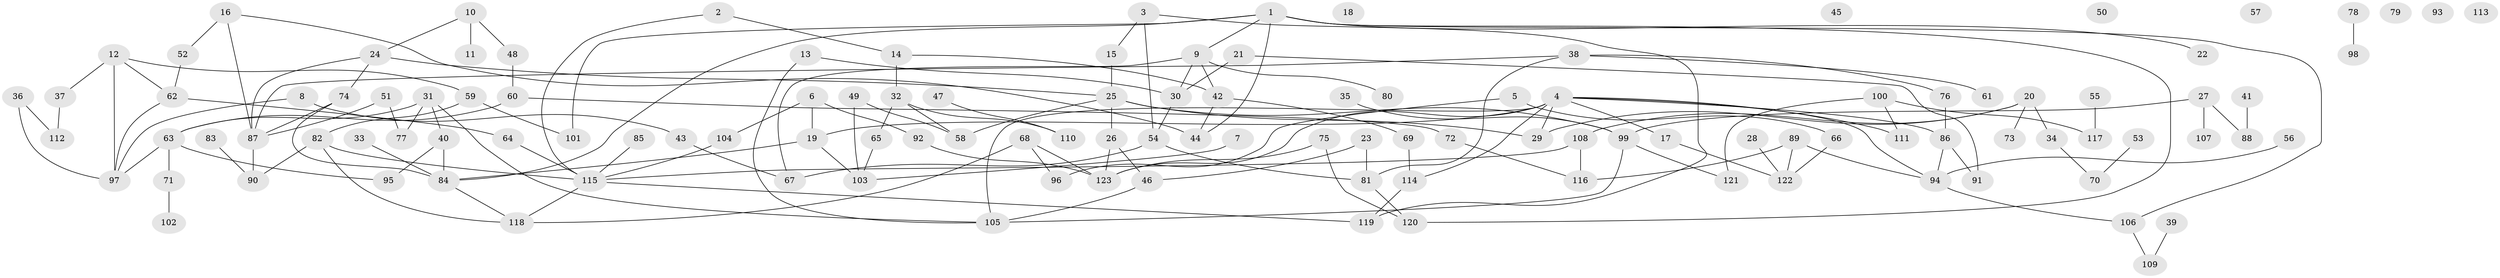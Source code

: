 // coarse degree distribution, {3: 0.20689655172413793, 8: 0.06896551724137931, 7: 0.034482758620689655, 1: 0.1724137931034483, 5: 0.13793103448275862, 9: 0.034482758620689655, 2: 0.20689655172413793, 11: 0.034482758620689655, 12: 0.034482758620689655, 4: 0.034482758620689655, 6: 0.034482758620689655}
// Generated by graph-tools (version 1.1) at 2025/35/03/04/25 23:35:43]
// undirected, 123 vertices, 161 edges
graph export_dot {
  node [color=gray90,style=filled];
  1;
  2;
  3;
  4;
  5;
  6;
  7;
  8;
  9;
  10;
  11;
  12;
  13;
  14;
  15;
  16;
  17;
  18;
  19;
  20;
  21;
  22;
  23;
  24;
  25;
  26;
  27;
  28;
  29;
  30;
  31;
  32;
  33;
  34;
  35;
  36;
  37;
  38;
  39;
  40;
  41;
  42;
  43;
  44;
  45;
  46;
  47;
  48;
  49;
  50;
  51;
  52;
  53;
  54;
  55;
  56;
  57;
  58;
  59;
  60;
  61;
  62;
  63;
  64;
  65;
  66;
  67;
  68;
  69;
  70;
  71;
  72;
  73;
  74;
  75;
  76;
  77;
  78;
  79;
  80;
  81;
  82;
  83;
  84;
  85;
  86;
  87;
  88;
  89;
  90;
  91;
  92;
  93;
  94;
  95;
  96;
  97;
  98;
  99;
  100;
  101;
  102;
  103;
  104;
  105;
  106;
  107;
  108;
  109;
  110;
  111;
  112;
  113;
  114;
  115;
  116;
  117;
  118;
  119;
  120;
  121;
  122;
  123;
  1 -- 9;
  1 -- 22;
  1 -- 44;
  1 -- 84;
  1 -- 101;
  1 -- 106;
  1 -- 120;
  2 -- 14;
  2 -- 115;
  3 -- 15;
  3 -- 54;
  3 -- 119;
  4 -- 17;
  4 -- 19;
  4 -- 29;
  4 -- 86;
  4 -- 94;
  4 -- 105;
  4 -- 111;
  4 -- 114;
  4 -- 123;
  5 -- 66;
  5 -- 96;
  6 -- 19;
  6 -- 92;
  6 -- 104;
  7 -- 103;
  8 -- 43;
  8 -- 97;
  9 -- 30;
  9 -- 42;
  9 -- 67;
  9 -- 80;
  10 -- 11;
  10 -- 24;
  10 -- 48;
  12 -- 37;
  12 -- 59;
  12 -- 62;
  12 -- 97;
  13 -- 30;
  13 -- 105;
  14 -- 32;
  14 -- 42;
  15 -- 25;
  16 -- 44;
  16 -- 52;
  16 -- 87;
  17 -- 122;
  19 -- 84;
  19 -- 103;
  20 -- 29;
  20 -- 34;
  20 -- 73;
  20 -- 108;
  21 -- 30;
  21 -- 91;
  23 -- 46;
  23 -- 81;
  24 -- 25;
  24 -- 74;
  24 -- 87;
  25 -- 26;
  25 -- 29;
  25 -- 58;
  25 -- 99;
  26 -- 46;
  26 -- 123;
  27 -- 88;
  27 -- 99;
  27 -- 107;
  28 -- 122;
  30 -- 54;
  31 -- 40;
  31 -- 63;
  31 -- 77;
  31 -- 105;
  32 -- 58;
  32 -- 65;
  32 -- 110;
  33 -- 84;
  34 -- 70;
  35 -- 99;
  36 -- 97;
  36 -- 112;
  37 -- 112;
  38 -- 61;
  38 -- 76;
  38 -- 81;
  38 -- 87;
  39 -- 109;
  40 -- 84;
  40 -- 95;
  41 -- 88;
  42 -- 44;
  42 -- 69;
  43 -- 67;
  46 -- 105;
  47 -- 110;
  48 -- 60;
  49 -- 58;
  49 -- 103;
  51 -- 77;
  51 -- 87;
  52 -- 62;
  53 -- 70;
  54 -- 67;
  54 -- 81;
  55 -- 117;
  56 -- 94;
  59 -- 82;
  59 -- 101;
  60 -- 63;
  60 -- 72;
  62 -- 64;
  62 -- 97;
  63 -- 71;
  63 -- 95;
  63 -- 97;
  64 -- 115;
  65 -- 103;
  66 -- 122;
  68 -- 96;
  68 -- 118;
  68 -- 123;
  69 -- 114;
  71 -- 102;
  72 -- 116;
  74 -- 84;
  74 -- 87;
  75 -- 120;
  75 -- 123;
  76 -- 86;
  78 -- 98;
  81 -- 120;
  82 -- 90;
  82 -- 115;
  82 -- 118;
  83 -- 90;
  84 -- 118;
  85 -- 115;
  86 -- 91;
  86 -- 94;
  87 -- 90;
  89 -- 94;
  89 -- 116;
  89 -- 122;
  92 -- 123;
  94 -- 106;
  99 -- 105;
  99 -- 121;
  100 -- 111;
  100 -- 117;
  100 -- 121;
  104 -- 115;
  106 -- 109;
  108 -- 115;
  108 -- 116;
  114 -- 119;
  115 -- 118;
  115 -- 119;
}
